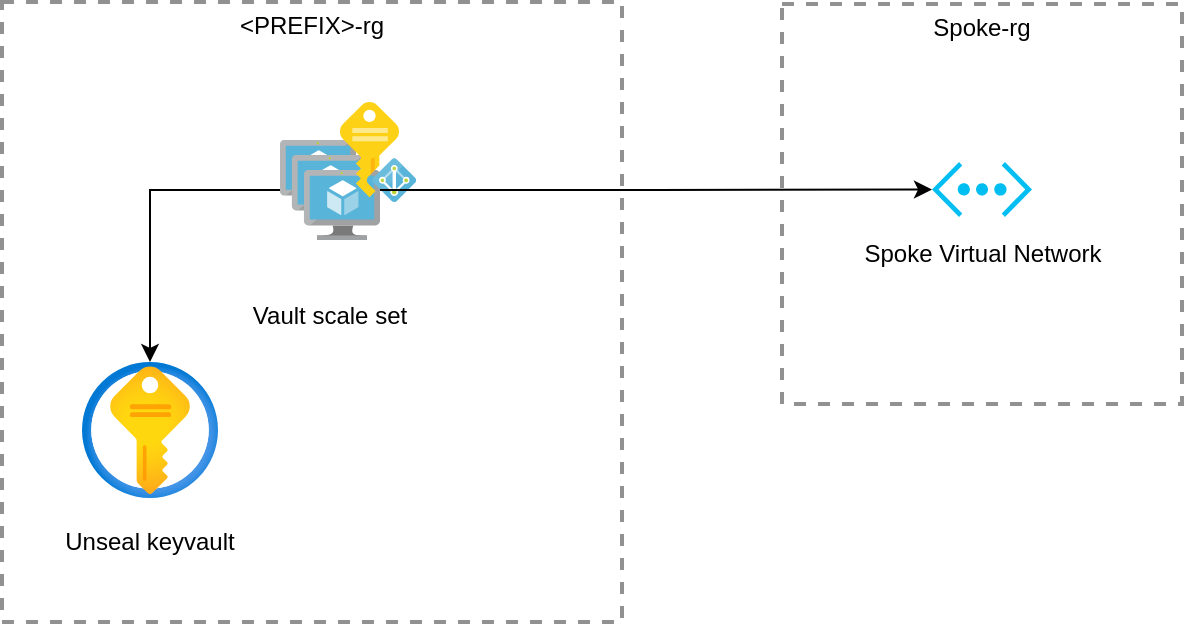 <mxfile version="13.7.9" type="device"><diagram id="WI9T0HZ2pTsCkuznbFz-" name="Page-1"><mxGraphModel dx="1006" dy="745" grid="1" gridSize="10" guides="1" tooltips="1" connect="1" arrows="1" fold="1" page="1" pageScale="1" pageWidth="827" pageHeight="1169" math="0" shadow="0"><root><mxCell id="0"/><mxCell id="1" parent="0"/><mxCell id="G2bXGcs6HGV3xPnkmH5L-1" value="&amp;lt;PREFIX&amp;gt;-rg" style="fontStyle=0;verticalAlign=top;align=center;spacingTop=-2;fillColor=none;rounded=0;whiteSpace=wrap;html=1;strokeColor=#919191;strokeWidth=2;dashed=1;container=1;collapsible=0;expand=0;recursiveResize=0;" vertex="1" parent="1"><mxGeometry x="80" y="240" width="310" height="310" as="geometry"/></mxCell><mxCell id="G2bXGcs6HGV3xPnkmH5L-11" style="edgeStyle=orthogonalEdgeStyle;rounded=0;orthogonalLoop=1;jettySize=auto;html=1;" edge="1" parent="G2bXGcs6HGV3xPnkmH5L-1" source="G2bXGcs6HGV3xPnkmH5L-2" target="G2bXGcs6HGV3xPnkmH5L-9"><mxGeometry relative="1" as="geometry"/></mxCell><mxCell id="G2bXGcs6HGV3xPnkmH5L-2" value="" style="aspect=fixed;html=1;points=[];align=center;image;fontSize=12;image=img/lib/mscae/VM_Scale_Set.svg;" vertex="1" parent="G2bXGcs6HGV3xPnkmH5L-1"><mxGeometry x="139" y="69" width="50" height="50" as="geometry"/></mxCell><mxCell id="G2bXGcs6HGV3xPnkmH5L-3" value="Vault scale set" style="text;html=1;strokeColor=none;fillColor=none;align=center;verticalAlign=middle;whiteSpace=wrap;rounded=0;" vertex="1" parent="G2bXGcs6HGV3xPnkmH5L-1"><mxGeometry x="121" y="146.5" width="86" height="20" as="geometry"/></mxCell><mxCell id="G2bXGcs6HGV3xPnkmH5L-9" value="" style="aspect=fixed;html=1;points=[];align=center;image;fontSize=12;image=img/lib/azure2/security/Key_Vaults.svg;" vertex="1" parent="G2bXGcs6HGV3xPnkmH5L-1"><mxGeometry x="40" y="180" width="68" height="68" as="geometry"/></mxCell><mxCell id="G2bXGcs6HGV3xPnkmH5L-10" value="Unseal keyvault" style="text;html=1;strokeColor=none;fillColor=none;align=center;verticalAlign=middle;whiteSpace=wrap;rounded=0;" vertex="1" parent="G2bXGcs6HGV3xPnkmH5L-1"><mxGeometry x="21" y="260" width="106" height="20" as="geometry"/></mxCell><mxCell id="G2bXGcs6HGV3xPnkmH5L-12" value="" style="aspect=fixed;html=1;points=[];align=center;image;fontSize=12;image=img/lib/mscae/Managed_Identities.svg;" vertex="1" parent="G2bXGcs6HGV3xPnkmH5L-1"><mxGeometry x="169" y="50" width="38" height="50" as="geometry"/></mxCell><mxCell id="G2bXGcs6HGV3xPnkmH5L-4" value="Spoke-rg" style="fontStyle=0;verticalAlign=top;align=center;spacingTop=-2;fillColor=none;rounded=0;whiteSpace=wrap;html=1;strokeColor=#919191;strokeWidth=2;dashed=1;container=1;collapsible=0;expand=0;recursiveResize=0;" vertex="1" parent="1"><mxGeometry x="470" y="241" width="200" height="200" as="geometry"/></mxCell><mxCell id="G2bXGcs6HGV3xPnkmH5L-5" value="" style="verticalLabelPosition=bottom;html=1;verticalAlign=top;align=center;strokeColor=none;fillColor=#00BEF2;shape=mxgraph.azure.virtual_network;pointerEvents=1;" vertex="1" parent="G2bXGcs6HGV3xPnkmH5L-4"><mxGeometry x="75" y="79" width="50" height="27.5" as="geometry"/></mxCell><mxCell id="G2bXGcs6HGV3xPnkmH5L-6" value="Spoke Virtual Network" style="text;html=1;strokeColor=none;fillColor=none;align=center;verticalAlign=middle;whiteSpace=wrap;rounded=0;" vertex="1" parent="G2bXGcs6HGV3xPnkmH5L-4"><mxGeometry x="37.5" y="115" width="125" height="20" as="geometry"/></mxCell><mxCell id="G2bXGcs6HGV3xPnkmH5L-7" style="edgeStyle=orthogonalEdgeStyle;rounded=0;orthogonalLoop=1;jettySize=auto;html=1;entryX=0;entryY=0.5;entryDx=0;entryDy=0;entryPerimeter=0;" edge="1" parent="1" source="G2bXGcs6HGV3xPnkmH5L-2" target="G2bXGcs6HGV3xPnkmH5L-5"><mxGeometry relative="1" as="geometry"/></mxCell></root></mxGraphModel></diagram></mxfile>